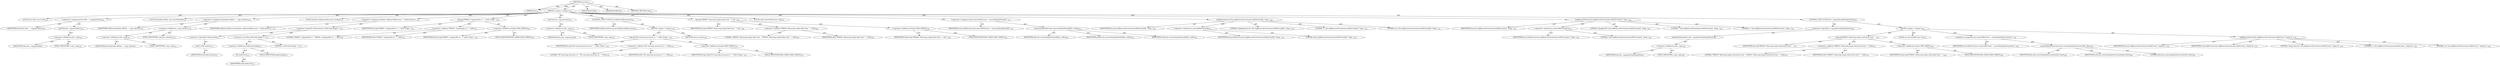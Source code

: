 digraph "execute" {  
"111669149698" [label = <(METHOD,execute)<SUB>117</SUB>> ]
"115964116994" [label = <(PARAM,this)<SUB>117</SUB>> ]
"25769803778" [label = <(BLOCK,&lt;empty&gt;,&lt;empty&gt;)<SUB>118</SUB>> ]
"94489280512" [label = <(LOCAL,File toDir: java.io.File)<SUB>120</SUB>> ]
"30064771092" [label = <(&lt;operator&gt;.assignment,File toDir = _copy.getToDir())<SUB>120</SUB>> ]
"68719476766" [label = <(IDENTIFIER,toDir,File toDir = _copy.getToDir())<SUB>120</SUB>> ]
"30064771093" [label = <(getToDir,this._copy.getToDir())<SUB>120</SUB>> ]
"30064771094" [label = <(&lt;operator&gt;.fieldAccess,this._copy)<SUB>120</SUB>> ]
"68719476767" [label = <(IDENTIFIER,this,this._copy.getToDir())> ]
"55834574854" [label = <(FIELD_IDENTIFIER,_copy,_copy)<SUB>120</SUB>> ]
"94489280513" [label = <(LOCAL,Hashtable allFiles: java.util.Hashtable)<SUB>123</SUB>> ]
"30064771095" [label = <(&lt;operator&gt;.assignment,Hashtable allFiles = _copy._dest2src)<SUB>123</SUB>> ]
"68719476768" [label = <(IDENTIFIER,allFiles,Hashtable allFiles = _copy._dest2src)<SUB>123</SUB>> ]
"30064771096" [label = <(&lt;operator&gt;.fieldAccess,_copy._dest2src)<SUB>123</SUB>> ]
"30064771097" [label = <(&lt;operator&gt;.fieldAccess,this._copy)<SUB>123</SUB>> ]
"68719476769" [label = <(IDENTIFIER,this,Hashtable allFiles = _copy._dest2src)> ]
"55834574855" [label = <(FIELD_IDENTIFIER,_copy,_copy)<SUB>123</SUB>> ]
"55834574856" [label = <(FIELD_IDENTIFIER,_dest2src,_dest2src)<SUB>123</SUB>> ]
"94489280514" [label = <(LOCAL,boolean noRemovalNecessary: boolean)<SUB>127</SUB>> ]
"30064771098" [label = <(&lt;operator&gt;.assignment,boolean noRemovalNecessary = !toDir.exists() ||...)<SUB>127</SUB>> ]
"68719476770" [label = <(IDENTIFIER,noRemovalNecessary,boolean noRemovalNecessary = !toDir.exists() ||...)<SUB>127</SUB>> ]
"30064771099" [label = <(&lt;operator&gt;.logicalOr,!toDir.exists() || toDir.list().length &lt; 1)<SUB>127</SUB>> ]
"30064771100" [label = <(&lt;operator&gt;.logicalNot,!toDir.exists())<SUB>127</SUB>> ]
"30064771101" [label = <(exists,toDir.exists())<SUB>127</SUB>> ]
"68719476771" [label = <(IDENTIFIER,toDir,toDir.exists())<SUB>127</SUB>> ]
"30064771102" [label = <(&lt;operator&gt;.lessThan,toDir.list().length &lt; 1)<SUB>127</SUB>> ]
"30064771103" [label = <(&lt;operator&gt;.fieldAccess,toDir.list().length)<SUB>127</SUB>> ]
"30064771104" [label = <(list,toDir.list())<SUB>127</SUB>> ]
"68719476772" [label = <(IDENTIFIER,toDir,toDir.list())<SUB>127</SUB>> ]
"55834574857" [label = <(FIELD_IDENTIFIER,length,length)<SUB>127</SUB>> ]
"90194313219" [label = <(LITERAL,1,toDir.list().length &lt; 1)<SUB>127</SUB>> ]
"30064771105" [label = <(log,log(&quot;PASS#1: Copying files to &quot; + toDir, Projec...)<SUB>130</SUB>> ]
"68719476740" [label = <(IDENTIFIER,this,log(&quot;PASS#1: Copying files to &quot; + toDir, Projec...)<SUB>130</SUB>> ]
"30064771106" [label = <(&lt;operator&gt;.addition,&quot;PASS#1: Copying files to &quot; + toDir)<SUB>130</SUB>> ]
"90194313220" [label = <(LITERAL,&quot;PASS#1: Copying files to &quot;,&quot;PASS#1: Copying files to &quot; + toDir)<SUB>130</SUB>> ]
"68719476773" [label = <(IDENTIFIER,toDir,&quot;PASS#1: Copying files to &quot; + toDir)<SUB>130</SUB>> ]
"30064771107" [label = <(&lt;operator&gt;.fieldAccess,Project.MSG_DEBUG)<SUB>130</SUB>> ]
"68719476774" [label = <(IDENTIFIER,Project,log(&quot;PASS#1: Copying files to &quot; + toDir, Projec...)<SUB>130</SUB>> ]
"55834574858" [label = <(FIELD_IDENTIFIER,MSG_DEBUG,MSG_DEBUG)<SUB>130</SUB>> ]
"30064771108" [label = <(execute,this._copy.execute())<SUB>131</SUB>> ]
"30064771109" [label = <(&lt;operator&gt;.fieldAccess,this._copy)<SUB>131</SUB>> ]
"68719476775" [label = <(IDENTIFIER,this,this._copy.execute())> ]
"55834574859" [label = <(FIELD_IDENTIFIER,_copy,_copy)<SUB>131</SUB>> ]
"47244640256" [label = <(CONTROL_STRUCTURE,IF,if (noRemovalNecessary))<SUB>134</SUB>> ]
"68719476776" [label = <(IDENTIFIER,noRemovalNecessary,if (noRemovalNecessary))<SUB>134</SUB>> ]
"25769803779" [label = <(BLOCK,&lt;empty&gt;,&lt;empty&gt;)<SUB>134</SUB>> ]
"30064771110" [label = <(log,log(&quot;NO removing necessary in &quot; + toDir, Projec...)<SUB>135</SUB>> ]
"68719476741" [label = <(IDENTIFIER,this,log(&quot;NO removing necessary in &quot; + toDir, Projec...)<SUB>135</SUB>> ]
"30064771111" [label = <(&lt;operator&gt;.addition,&quot;NO removing necessary in &quot; + toDir)<SUB>135</SUB>> ]
"90194313221" [label = <(LITERAL,&quot;NO removing necessary in &quot;,&quot;NO removing necessary in &quot; + toDir)<SUB>135</SUB>> ]
"68719476777" [label = <(IDENTIFIER,toDir,&quot;NO removing necessary in &quot; + toDir)<SUB>135</SUB>> ]
"30064771112" [label = <(&lt;operator&gt;.fieldAccess,Project.MSG_DEBUG)<SUB>135</SUB>> ]
"68719476778" [label = <(IDENTIFIER,Project,log(&quot;NO removing necessary in &quot; + toDir, Projec...)<SUB>135</SUB>> ]
"55834574860" [label = <(FIELD_IDENTIFIER,MSG_DEBUG,MSG_DEBUG)<SUB>135</SUB>> ]
"146028888064" [label = <(RETURN,return;,return;)<SUB>136</SUB>> ]
"30064771113" [label = <(log,log(&quot;PASS#2: Removing orphan files from &quot; + toD...)<SUB>140</SUB>> ]
"68719476742" [label = <(IDENTIFIER,this,log(&quot;PASS#2: Removing orphan files from &quot; + toD...)<SUB>140</SUB>> ]
"30064771114" [label = <(&lt;operator&gt;.addition,&quot;PASS#2: Removing orphan files from &quot; + toDir)<SUB>140</SUB>> ]
"90194313222" [label = <(LITERAL,&quot;PASS#2: Removing orphan files from &quot;,&quot;PASS#2: Removing orphan files from &quot; + toDir)<SUB>140</SUB>> ]
"68719476779" [label = <(IDENTIFIER,toDir,&quot;PASS#2: Removing orphan files from &quot; + toDir)<SUB>140</SUB>> ]
"30064771115" [label = <(&lt;operator&gt;.fieldAccess,Project.MSG_DEBUG)<SUB>140</SUB>> ]
"68719476780" [label = <(IDENTIFIER,Project,log(&quot;PASS#2: Removing orphan files from &quot; + toD...)<SUB>140</SUB>> ]
"55834574861" [label = <(FIELD_IDENTIFIER,MSG_DEBUG,MSG_DEBUG)<SUB>140</SUB>> ]
"94489280515" [label = <(LOCAL,int[] removedFileCount: int[])<SUB>141</SUB>> ]
"30064771116" [label = <(&lt;operator&gt;.assignment,int[] removedFileCount = removeOrphanFiles(allF...)<SUB>141</SUB>> ]
"68719476781" [label = <(IDENTIFIER,removedFileCount,int[] removedFileCount = removeOrphanFiles(allF...)<SUB>141</SUB>> ]
"30064771117" [label = <(removeOrphanFiles,this.removeOrphanFiles(allFiles, toDir))<SUB>141</SUB>> ]
"68719476743" [label = <(IDENTIFIER,this,this.removeOrphanFiles(allFiles, toDir))<SUB>141</SUB>> ]
"68719476782" [label = <(IDENTIFIER,allFiles,this.removeOrphanFiles(allFiles, toDir))<SUB>141</SUB>> ]
"68719476783" [label = <(IDENTIFIER,toDir,this.removeOrphanFiles(allFiles, toDir))<SUB>141</SUB>> ]
"30064771118" [label = <(logRemovedCount,this.logRemovedCount(removedFileCount[0], &quot;dang...)<SUB>142</SUB>> ]
"68719476744" [label = <(IDENTIFIER,this,this.logRemovedCount(removedFileCount[0], &quot;dang...)<SUB>142</SUB>> ]
"30064771119" [label = <(&lt;operator&gt;.indexAccess,removedFileCount[0])<SUB>142</SUB>> ]
"68719476784" [label = <(IDENTIFIER,removedFileCount,this.logRemovedCount(removedFileCount[0], &quot;dang...)<SUB>142</SUB>> ]
"90194313223" [label = <(LITERAL,0,this.logRemovedCount(removedFileCount[0], &quot;dang...)<SUB>142</SUB>> ]
"90194313224" [label = <(LITERAL,&quot;dangling director&quot;,this.logRemovedCount(removedFileCount[0], &quot;dang...)<SUB>142</SUB>> ]
"90194313225" [label = <(LITERAL,&quot;y&quot;,this.logRemovedCount(removedFileCount[0], &quot;dang...)<SUB>142</SUB>> ]
"90194313226" [label = <(LITERAL,&quot;ies&quot;,this.logRemovedCount(removedFileCount[0], &quot;dang...)<SUB>142</SUB>> ]
"30064771120" [label = <(logRemovedCount,this.logRemovedCount(removedFileCount[1], &quot;dang...)<SUB>143</SUB>> ]
"68719476745" [label = <(IDENTIFIER,this,this.logRemovedCount(removedFileCount[1], &quot;dang...)<SUB>143</SUB>> ]
"30064771121" [label = <(&lt;operator&gt;.indexAccess,removedFileCount[1])<SUB>143</SUB>> ]
"68719476785" [label = <(IDENTIFIER,removedFileCount,this.logRemovedCount(removedFileCount[1], &quot;dang...)<SUB>143</SUB>> ]
"90194313227" [label = <(LITERAL,1,this.logRemovedCount(removedFileCount[1], &quot;dang...)<SUB>143</SUB>> ]
"90194313228" [label = <(LITERAL,&quot;dangling file&quot;,this.logRemovedCount(removedFileCount[1], &quot;dang...)<SUB>143</SUB>> ]
"90194313229" [label = <(LITERAL,&quot;&quot;,this.logRemovedCount(removedFileCount[1], &quot;dang...)<SUB>143</SUB>> ]
"90194313230" [label = <(LITERAL,&quot;s&quot;,this.logRemovedCount(removedFileCount[1], &quot;dang...)<SUB>143</SUB>> ]
"47244640257" [label = <(CONTROL_STRUCTURE,IF,if (!_copy.getIncludeEmptyDirs()))<SUB>146</SUB>> ]
"30064771122" [label = <(&lt;operator&gt;.logicalNot,!_copy.getIncludeEmptyDirs())<SUB>146</SUB>> ]
"30064771123" [label = <(getIncludeEmptyDirs,this._copy.getIncludeEmptyDirs())<SUB>146</SUB>> ]
"30064771124" [label = <(&lt;operator&gt;.fieldAccess,this._copy)<SUB>146</SUB>> ]
"68719476786" [label = <(IDENTIFIER,this,this._copy.getIncludeEmptyDirs())> ]
"55834574862" [label = <(FIELD_IDENTIFIER,_copy,_copy)<SUB>146</SUB>> ]
"25769803780" [label = <(BLOCK,&lt;empty&gt;,&lt;empty&gt;)<SUB>146</SUB>> ]
"30064771125" [label = <(log,log(&quot;PASS#3: Removing empty directories from &quot; ...)<SUB>147</SUB>> ]
"68719476746" [label = <(IDENTIFIER,this,log(&quot;PASS#3: Removing empty directories from &quot; ...)<SUB>147</SUB>> ]
"30064771126" [label = <(&lt;operator&gt;.addition,&quot;PASS#3: Removing empty directories from &quot; + toDir)<SUB>147</SUB>> ]
"90194313231" [label = <(LITERAL,&quot;PASS#3: Removing empty directories from &quot;,&quot;PASS#3: Removing empty directories from &quot; + toDir)<SUB>147</SUB>> ]
"68719476787" [label = <(IDENTIFIER,toDir,&quot;PASS#3: Removing empty directories from &quot; + toDir)<SUB>147</SUB>> ]
"30064771127" [label = <(&lt;operator&gt;.fieldAccess,Project.MSG_DEBUG)<SUB>148</SUB>> ]
"68719476788" [label = <(IDENTIFIER,Project,log(&quot;PASS#3: Removing empty directories from &quot; ...)<SUB>148</SUB>> ]
"55834574863" [label = <(FIELD_IDENTIFIER,MSG_DEBUG,MSG_DEBUG)<SUB>148</SUB>> ]
"94489280516" [label = <(LOCAL,int removedDirCount: int)<SUB>149</SUB>> ]
"30064771128" [label = <(&lt;operator&gt;.assignment,int removedDirCount = removeEmptyDirectories(to...)<SUB>149</SUB>> ]
"68719476789" [label = <(IDENTIFIER,removedDirCount,int removedDirCount = removeEmptyDirectories(to...)<SUB>149</SUB>> ]
"30064771129" [label = <(removeEmptyDirectories,this.removeEmptyDirectories(toDir, false))<SUB>149</SUB>> ]
"68719476747" [label = <(IDENTIFIER,this,this.removeEmptyDirectories(toDir, false))<SUB>149</SUB>> ]
"68719476790" [label = <(IDENTIFIER,toDir,this.removeEmptyDirectories(toDir, false))<SUB>149</SUB>> ]
"90194313232" [label = <(LITERAL,false,this.removeEmptyDirectories(toDir, false))<SUB>149</SUB>> ]
"30064771130" [label = <(logRemovedCount,this.logRemovedCount(removedDirCount, &quot;empty di...)<SUB>150</SUB>> ]
"68719476748" [label = <(IDENTIFIER,this,this.logRemovedCount(removedDirCount, &quot;empty di...)<SUB>150</SUB>> ]
"68719476791" [label = <(IDENTIFIER,removedDirCount,this.logRemovedCount(removedDirCount, &quot;empty di...)<SUB>150</SUB>> ]
"90194313233" [label = <(LITERAL,&quot;empty director&quot;,this.logRemovedCount(removedDirCount, &quot;empty di...)<SUB>150</SUB>> ]
"90194313234" [label = <(LITERAL,&quot;y&quot;,this.logRemovedCount(removedDirCount, &quot;empty di...)<SUB>150</SUB>> ]
"90194313235" [label = <(LITERAL,&quot;ies&quot;,this.logRemovedCount(removedDirCount, &quot;empty di...)<SUB>150</SUB>> ]
"133143986181" [label = <(MODIFIER,PUBLIC)> ]
"133143986182" [label = <(MODIFIER,VIRTUAL)> ]
"128849018882" [label = <(METHOD_RETURN,void)<SUB>117</SUB>> ]
  "111669149698" -> "115964116994"  [ label = "AST: "] 
  "111669149698" -> "25769803778"  [ label = "AST: "] 
  "111669149698" -> "133143986181"  [ label = "AST: "] 
  "111669149698" -> "133143986182"  [ label = "AST: "] 
  "111669149698" -> "128849018882"  [ label = "AST: "] 
  "25769803778" -> "94489280512"  [ label = "AST: "] 
  "25769803778" -> "30064771092"  [ label = "AST: "] 
  "25769803778" -> "94489280513"  [ label = "AST: "] 
  "25769803778" -> "30064771095"  [ label = "AST: "] 
  "25769803778" -> "94489280514"  [ label = "AST: "] 
  "25769803778" -> "30064771098"  [ label = "AST: "] 
  "25769803778" -> "30064771105"  [ label = "AST: "] 
  "25769803778" -> "30064771108"  [ label = "AST: "] 
  "25769803778" -> "47244640256"  [ label = "AST: "] 
  "25769803778" -> "30064771113"  [ label = "AST: "] 
  "25769803778" -> "94489280515"  [ label = "AST: "] 
  "25769803778" -> "30064771116"  [ label = "AST: "] 
  "25769803778" -> "30064771118"  [ label = "AST: "] 
  "25769803778" -> "30064771120"  [ label = "AST: "] 
  "25769803778" -> "47244640257"  [ label = "AST: "] 
  "30064771092" -> "68719476766"  [ label = "AST: "] 
  "30064771092" -> "30064771093"  [ label = "AST: "] 
  "30064771093" -> "30064771094"  [ label = "AST: "] 
  "30064771094" -> "68719476767"  [ label = "AST: "] 
  "30064771094" -> "55834574854"  [ label = "AST: "] 
  "30064771095" -> "68719476768"  [ label = "AST: "] 
  "30064771095" -> "30064771096"  [ label = "AST: "] 
  "30064771096" -> "30064771097"  [ label = "AST: "] 
  "30064771096" -> "55834574856"  [ label = "AST: "] 
  "30064771097" -> "68719476769"  [ label = "AST: "] 
  "30064771097" -> "55834574855"  [ label = "AST: "] 
  "30064771098" -> "68719476770"  [ label = "AST: "] 
  "30064771098" -> "30064771099"  [ label = "AST: "] 
  "30064771099" -> "30064771100"  [ label = "AST: "] 
  "30064771099" -> "30064771102"  [ label = "AST: "] 
  "30064771100" -> "30064771101"  [ label = "AST: "] 
  "30064771101" -> "68719476771"  [ label = "AST: "] 
  "30064771102" -> "30064771103"  [ label = "AST: "] 
  "30064771102" -> "90194313219"  [ label = "AST: "] 
  "30064771103" -> "30064771104"  [ label = "AST: "] 
  "30064771103" -> "55834574857"  [ label = "AST: "] 
  "30064771104" -> "68719476772"  [ label = "AST: "] 
  "30064771105" -> "68719476740"  [ label = "AST: "] 
  "30064771105" -> "30064771106"  [ label = "AST: "] 
  "30064771105" -> "30064771107"  [ label = "AST: "] 
  "30064771106" -> "90194313220"  [ label = "AST: "] 
  "30064771106" -> "68719476773"  [ label = "AST: "] 
  "30064771107" -> "68719476774"  [ label = "AST: "] 
  "30064771107" -> "55834574858"  [ label = "AST: "] 
  "30064771108" -> "30064771109"  [ label = "AST: "] 
  "30064771109" -> "68719476775"  [ label = "AST: "] 
  "30064771109" -> "55834574859"  [ label = "AST: "] 
  "47244640256" -> "68719476776"  [ label = "AST: "] 
  "47244640256" -> "25769803779"  [ label = "AST: "] 
  "25769803779" -> "30064771110"  [ label = "AST: "] 
  "25769803779" -> "146028888064"  [ label = "AST: "] 
  "30064771110" -> "68719476741"  [ label = "AST: "] 
  "30064771110" -> "30064771111"  [ label = "AST: "] 
  "30064771110" -> "30064771112"  [ label = "AST: "] 
  "30064771111" -> "90194313221"  [ label = "AST: "] 
  "30064771111" -> "68719476777"  [ label = "AST: "] 
  "30064771112" -> "68719476778"  [ label = "AST: "] 
  "30064771112" -> "55834574860"  [ label = "AST: "] 
  "30064771113" -> "68719476742"  [ label = "AST: "] 
  "30064771113" -> "30064771114"  [ label = "AST: "] 
  "30064771113" -> "30064771115"  [ label = "AST: "] 
  "30064771114" -> "90194313222"  [ label = "AST: "] 
  "30064771114" -> "68719476779"  [ label = "AST: "] 
  "30064771115" -> "68719476780"  [ label = "AST: "] 
  "30064771115" -> "55834574861"  [ label = "AST: "] 
  "30064771116" -> "68719476781"  [ label = "AST: "] 
  "30064771116" -> "30064771117"  [ label = "AST: "] 
  "30064771117" -> "68719476743"  [ label = "AST: "] 
  "30064771117" -> "68719476782"  [ label = "AST: "] 
  "30064771117" -> "68719476783"  [ label = "AST: "] 
  "30064771118" -> "68719476744"  [ label = "AST: "] 
  "30064771118" -> "30064771119"  [ label = "AST: "] 
  "30064771118" -> "90194313224"  [ label = "AST: "] 
  "30064771118" -> "90194313225"  [ label = "AST: "] 
  "30064771118" -> "90194313226"  [ label = "AST: "] 
  "30064771119" -> "68719476784"  [ label = "AST: "] 
  "30064771119" -> "90194313223"  [ label = "AST: "] 
  "30064771120" -> "68719476745"  [ label = "AST: "] 
  "30064771120" -> "30064771121"  [ label = "AST: "] 
  "30064771120" -> "90194313228"  [ label = "AST: "] 
  "30064771120" -> "90194313229"  [ label = "AST: "] 
  "30064771120" -> "90194313230"  [ label = "AST: "] 
  "30064771121" -> "68719476785"  [ label = "AST: "] 
  "30064771121" -> "90194313227"  [ label = "AST: "] 
  "47244640257" -> "30064771122"  [ label = "AST: "] 
  "47244640257" -> "25769803780"  [ label = "AST: "] 
  "30064771122" -> "30064771123"  [ label = "AST: "] 
  "30064771123" -> "30064771124"  [ label = "AST: "] 
  "30064771124" -> "68719476786"  [ label = "AST: "] 
  "30064771124" -> "55834574862"  [ label = "AST: "] 
  "25769803780" -> "30064771125"  [ label = "AST: "] 
  "25769803780" -> "94489280516"  [ label = "AST: "] 
  "25769803780" -> "30064771128"  [ label = "AST: "] 
  "25769803780" -> "30064771130"  [ label = "AST: "] 
  "30064771125" -> "68719476746"  [ label = "AST: "] 
  "30064771125" -> "30064771126"  [ label = "AST: "] 
  "30064771125" -> "30064771127"  [ label = "AST: "] 
  "30064771126" -> "90194313231"  [ label = "AST: "] 
  "30064771126" -> "68719476787"  [ label = "AST: "] 
  "30064771127" -> "68719476788"  [ label = "AST: "] 
  "30064771127" -> "55834574863"  [ label = "AST: "] 
  "30064771128" -> "68719476789"  [ label = "AST: "] 
  "30064771128" -> "30064771129"  [ label = "AST: "] 
  "30064771129" -> "68719476747"  [ label = "AST: "] 
  "30064771129" -> "68719476790"  [ label = "AST: "] 
  "30064771129" -> "90194313232"  [ label = "AST: "] 
  "30064771130" -> "68719476748"  [ label = "AST: "] 
  "30064771130" -> "68719476791"  [ label = "AST: "] 
  "30064771130" -> "90194313233"  [ label = "AST: "] 
  "30064771130" -> "90194313234"  [ label = "AST: "] 
  "30064771130" -> "90194313235"  [ label = "AST: "] 
  "111669149698" -> "115964116994"  [ label = "DDG: "] 
}
